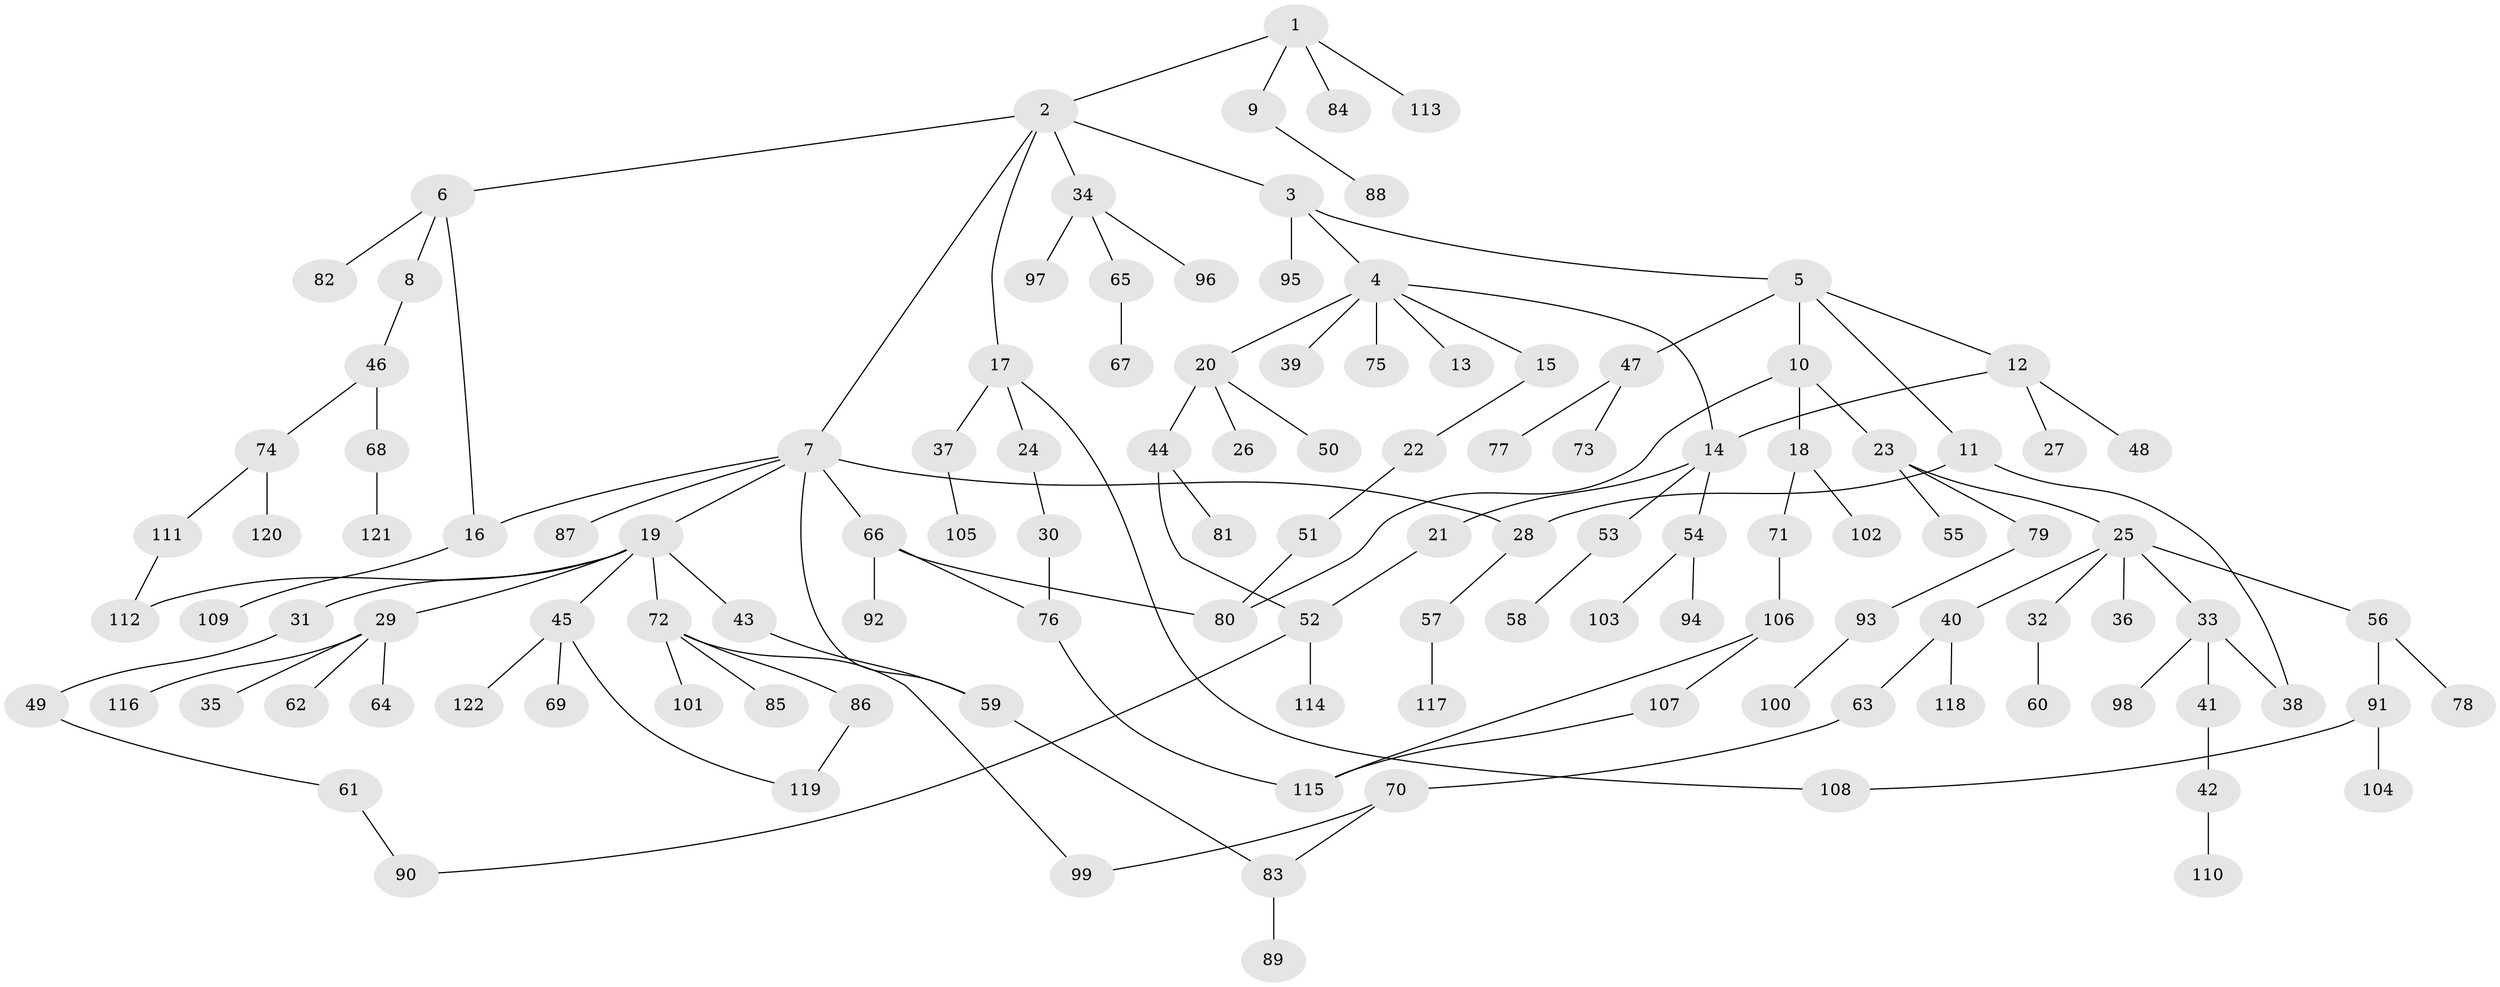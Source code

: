 // coarse degree distribution, {3: 0.16470588235294117, 8: 0.011764705882352941, 6: 0.023529411764705882, 9: 0.011764705882352941, 2: 0.23529411764705882, 5: 0.03529411764705882, 1: 0.4235294117647059, 4: 0.08235294117647059, 10: 0.011764705882352941}
// Generated by graph-tools (version 1.1) at 2025/23/03/03/25 07:23:32]
// undirected, 122 vertices, 138 edges
graph export_dot {
graph [start="1"]
  node [color=gray90,style=filled];
  1;
  2;
  3;
  4;
  5;
  6;
  7;
  8;
  9;
  10;
  11;
  12;
  13;
  14;
  15;
  16;
  17;
  18;
  19;
  20;
  21;
  22;
  23;
  24;
  25;
  26;
  27;
  28;
  29;
  30;
  31;
  32;
  33;
  34;
  35;
  36;
  37;
  38;
  39;
  40;
  41;
  42;
  43;
  44;
  45;
  46;
  47;
  48;
  49;
  50;
  51;
  52;
  53;
  54;
  55;
  56;
  57;
  58;
  59;
  60;
  61;
  62;
  63;
  64;
  65;
  66;
  67;
  68;
  69;
  70;
  71;
  72;
  73;
  74;
  75;
  76;
  77;
  78;
  79;
  80;
  81;
  82;
  83;
  84;
  85;
  86;
  87;
  88;
  89;
  90;
  91;
  92;
  93;
  94;
  95;
  96;
  97;
  98;
  99;
  100;
  101;
  102;
  103;
  104;
  105;
  106;
  107;
  108;
  109;
  110;
  111;
  112;
  113;
  114;
  115;
  116;
  117;
  118;
  119;
  120;
  121;
  122;
  1 -- 2;
  1 -- 9;
  1 -- 84;
  1 -- 113;
  2 -- 3;
  2 -- 6;
  2 -- 7;
  2 -- 17;
  2 -- 34;
  3 -- 4;
  3 -- 5;
  3 -- 95;
  4 -- 13;
  4 -- 15;
  4 -- 20;
  4 -- 39;
  4 -- 75;
  4 -- 14;
  5 -- 10;
  5 -- 11;
  5 -- 12;
  5 -- 47;
  6 -- 8;
  6 -- 16;
  6 -- 82;
  7 -- 19;
  7 -- 66;
  7 -- 87;
  7 -- 16;
  7 -- 28;
  7 -- 59;
  8 -- 46;
  9 -- 88;
  10 -- 18;
  10 -- 23;
  10 -- 80;
  11 -- 28;
  11 -- 38;
  12 -- 14;
  12 -- 27;
  12 -- 48;
  14 -- 21;
  14 -- 53;
  14 -- 54;
  15 -- 22;
  16 -- 109;
  17 -- 24;
  17 -- 37;
  17 -- 108;
  18 -- 71;
  18 -- 102;
  19 -- 29;
  19 -- 31;
  19 -- 43;
  19 -- 45;
  19 -- 72;
  19 -- 112;
  20 -- 26;
  20 -- 44;
  20 -- 50;
  21 -- 52;
  22 -- 51;
  23 -- 25;
  23 -- 55;
  23 -- 79;
  24 -- 30;
  25 -- 32;
  25 -- 33;
  25 -- 36;
  25 -- 40;
  25 -- 56;
  28 -- 57;
  29 -- 35;
  29 -- 62;
  29 -- 64;
  29 -- 116;
  30 -- 76;
  31 -- 49;
  32 -- 60;
  33 -- 38;
  33 -- 41;
  33 -- 98;
  34 -- 65;
  34 -- 96;
  34 -- 97;
  37 -- 105;
  40 -- 63;
  40 -- 118;
  41 -- 42;
  42 -- 110;
  43 -- 59;
  44 -- 52;
  44 -- 81;
  45 -- 69;
  45 -- 122;
  45 -- 119;
  46 -- 68;
  46 -- 74;
  47 -- 73;
  47 -- 77;
  49 -- 61;
  51 -- 80;
  52 -- 114;
  52 -- 90;
  53 -- 58;
  54 -- 94;
  54 -- 103;
  56 -- 78;
  56 -- 91;
  57 -- 117;
  59 -- 83;
  61 -- 90;
  63 -- 70;
  65 -- 67;
  66 -- 92;
  66 -- 76;
  66 -- 80;
  68 -- 121;
  70 -- 83;
  70 -- 99;
  71 -- 106;
  72 -- 85;
  72 -- 86;
  72 -- 101;
  72 -- 99;
  74 -- 111;
  74 -- 120;
  76 -- 115;
  79 -- 93;
  83 -- 89;
  86 -- 119;
  91 -- 104;
  91 -- 108;
  93 -- 100;
  106 -- 107;
  106 -- 115;
  107 -- 115;
  111 -- 112;
}
